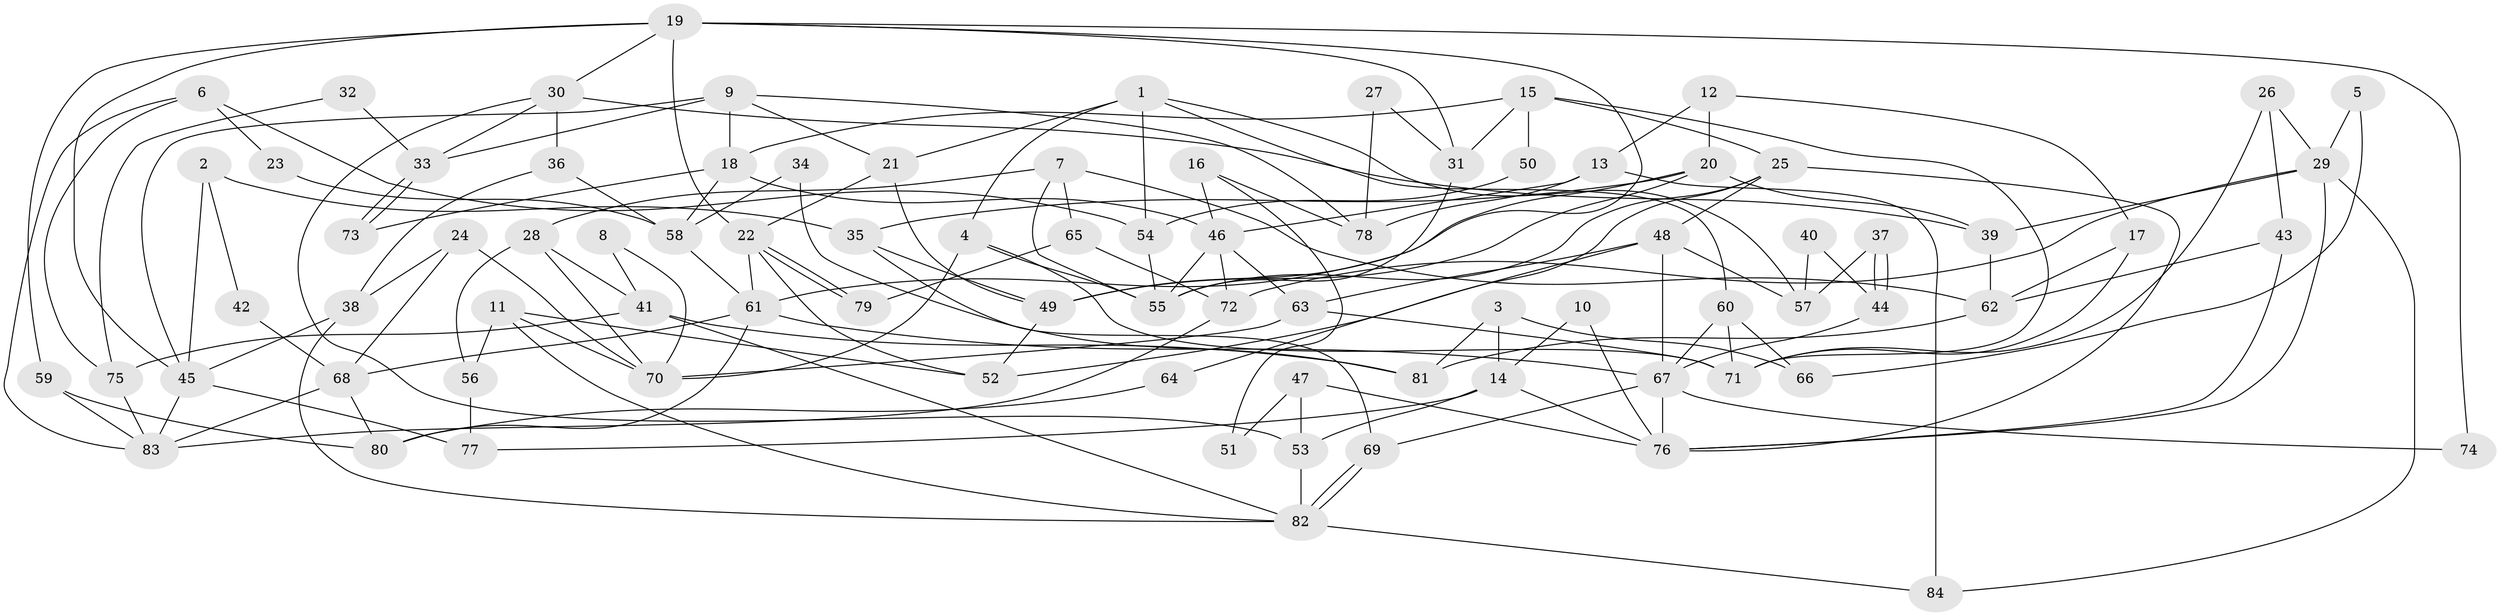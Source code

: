 // Generated by graph-tools (version 1.1) at 2025/36/03/09/25 02:36:14]
// undirected, 84 vertices, 168 edges
graph export_dot {
graph [start="1"]
  node [color=gray90,style=filled];
  1;
  2;
  3;
  4;
  5;
  6;
  7;
  8;
  9;
  10;
  11;
  12;
  13;
  14;
  15;
  16;
  17;
  18;
  19;
  20;
  21;
  22;
  23;
  24;
  25;
  26;
  27;
  28;
  29;
  30;
  31;
  32;
  33;
  34;
  35;
  36;
  37;
  38;
  39;
  40;
  41;
  42;
  43;
  44;
  45;
  46;
  47;
  48;
  49;
  50;
  51;
  52;
  53;
  54;
  55;
  56;
  57;
  58;
  59;
  60;
  61;
  62;
  63;
  64;
  65;
  66;
  67;
  68;
  69;
  70;
  71;
  72;
  73;
  74;
  75;
  76;
  77;
  78;
  79;
  80;
  81;
  82;
  83;
  84;
  1 -- 21;
  1 -- 4;
  1 -- 54;
  1 -- 57;
  1 -- 60;
  2 -- 45;
  2 -- 35;
  2 -- 42;
  3 -- 14;
  3 -- 81;
  3 -- 66;
  4 -- 70;
  4 -- 55;
  4 -- 71;
  5 -- 29;
  5 -- 66;
  6 -- 54;
  6 -- 83;
  6 -- 23;
  6 -- 75;
  7 -- 28;
  7 -- 55;
  7 -- 62;
  7 -- 65;
  8 -- 70;
  8 -- 41;
  9 -- 21;
  9 -- 33;
  9 -- 18;
  9 -- 45;
  9 -- 78;
  10 -- 76;
  10 -- 14;
  11 -- 52;
  11 -- 82;
  11 -- 56;
  11 -- 70;
  12 -- 13;
  12 -- 20;
  12 -- 17;
  13 -- 46;
  13 -- 84;
  13 -- 78;
  14 -- 53;
  14 -- 76;
  14 -- 77;
  15 -- 71;
  15 -- 31;
  15 -- 18;
  15 -- 25;
  15 -- 50;
  16 -- 78;
  16 -- 46;
  16 -- 51;
  17 -- 71;
  17 -- 62;
  18 -- 46;
  18 -- 58;
  18 -- 73;
  19 -- 22;
  19 -- 45;
  19 -- 30;
  19 -- 31;
  19 -- 49;
  19 -- 59;
  19 -- 74;
  20 -- 61;
  20 -- 35;
  20 -- 39;
  20 -- 49;
  21 -- 49;
  21 -- 22;
  22 -- 52;
  22 -- 79;
  22 -- 79;
  22 -- 61;
  23 -- 58;
  24 -- 68;
  24 -- 38;
  24 -- 70;
  25 -- 76;
  25 -- 48;
  25 -- 55;
  25 -- 64;
  26 -- 43;
  26 -- 71;
  26 -- 29;
  27 -- 31;
  27 -- 78;
  28 -- 70;
  28 -- 41;
  28 -- 56;
  29 -- 39;
  29 -- 72;
  29 -- 76;
  29 -- 84;
  30 -- 39;
  30 -- 33;
  30 -- 36;
  30 -- 53;
  31 -- 55;
  32 -- 33;
  32 -- 75;
  33 -- 73;
  33 -- 73;
  34 -- 81;
  34 -- 58;
  35 -- 69;
  35 -- 49;
  36 -- 58;
  36 -- 38;
  37 -- 57;
  37 -- 44;
  37 -- 44;
  38 -- 45;
  38 -- 82;
  39 -- 62;
  40 -- 57;
  40 -- 44;
  41 -- 75;
  41 -- 82;
  41 -- 81;
  42 -- 68;
  43 -- 76;
  43 -- 62;
  44 -- 67;
  45 -- 77;
  45 -- 83;
  46 -- 63;
  46 -- 55;
  46 -- 72;
  47 -- 76;
  47 -- 53;
  47 -- 51;
  48 -- 63;
  48 -- 52;
  48 -- 57;
  48 -- 67;
  49 -- 52;
  50 -- 54;
  53 -- 82;
  54 -- 55;
  56 -- 77;
  58 -- 61;
  59 -- 83;
  59 -- 80;
  60 -- 67;
  60 -- 66;
  60 -- 71;
  61 -- 68;
  61 -- 67;
  61 -- 80;
  62 -- 81;
  63 -- 71;
  63 -- 70;
  64 -- 80;
  65 -- 72;
  65 -- 79;
  67 -- 69;
  67 -- 74;
  67 -- 76;
  68 -- 83;
  68 -- 80;
  69 -- 82;
  69 -- 82;
  72 -- 83;
  75 -- 83;
  82 -- 84;
}
